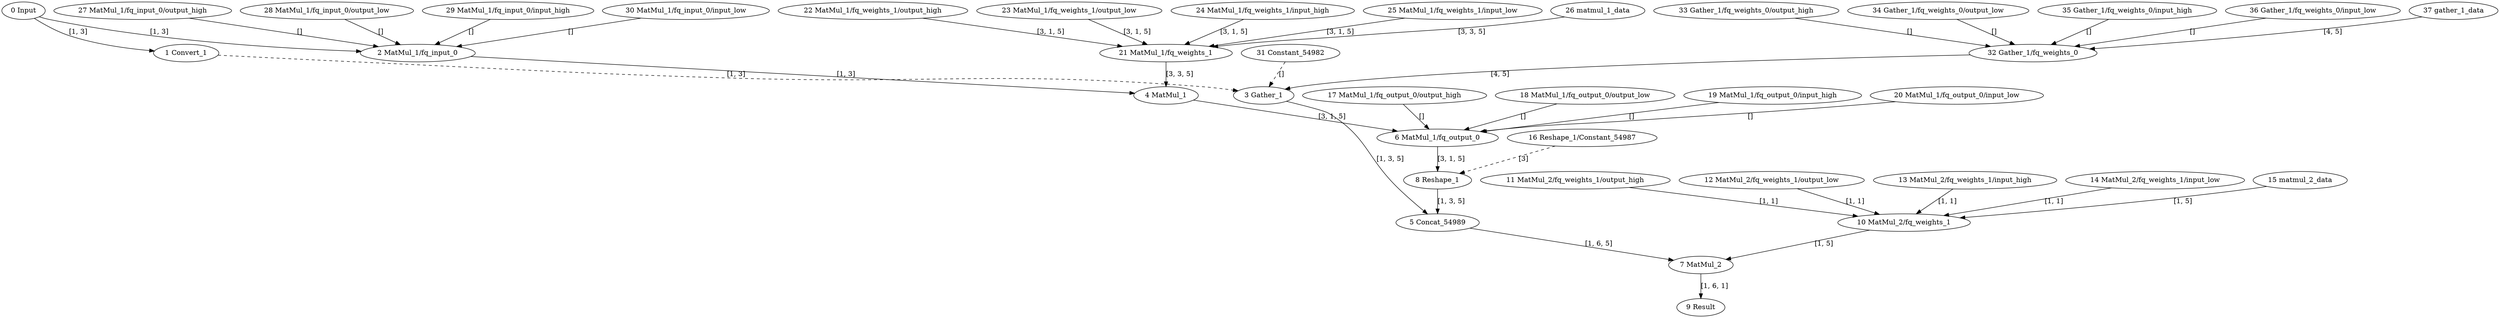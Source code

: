 strict digraph  {
"0 Input" [id=0, type=Parameter];
"1 Convert_1" [id=1, type=Convert];
"2 MatMul_1/fq_input_0" [id=2, type=FakeQuantize];
"3 Gather_1" [id=3, type=Gather];
"4 MatMul_1" [id=4, type=MatMul];
"5 Concat_54989" [id=5, type=Concat];
"6 MatMul_1/fq_output_0" [id=6, type=FakeQuantize];
"7 MatMul_2" [id=7, type=MatMul];
"8 Reshape_1" [id=8, type=Reshape];
"9 Result" [id=9, type=Result];
"10 MatMul_2/fq_weights_1" [id=10, type=FakeQuantize];
"11 MatMul_2/fq_weights_1/output_high" [id=11, type=Constant];
"12 MatMul_2/fq_weights_1/output_low" [id=12, type=Constant];
"13 MatMul_2/fq_weights_1/input_high" [id=13, type=Constant];
"14 MatMul_2/fq_weights_1/input_low" [id=14, type=Constant];
"15 matmul_2_data" [id=15, type=Constant];
"16 Reshape_1/Constant_54987" [id=16, type=Constant];
"17 MatMul_1/fq_output_0/output_high" [id=17, type=Constant];
"18 MatMul_1/fq_output_0/output_low" [id=18, type=Constant];
"19 MatMul_1/fq_output_0/input_high" [id=19, type=Constant];
"20 MatMul_1/fq_output_0/input_low" [id=20, type=Constant];
"21 MatMul_1/fq_weights_1" [id=21, type=FakeQuantize];
"22 MatMul_1/fq_weights_1/output_high" [id=22, type=Constant];
"23 MatMul_1/fq_weights_1/output_low" [id=23, type=Constant];
"24 MatMul_1/fq_weights_1/input_high" [id=24, type=Constant];
"25 MatMul_1/fq_weights_1/input_low" [id=25, type=Constant];
"26 matmul_1_data" [id=26, type=Constant];
"27 MatMul_1/fq_input_0/output_high" [id=27, type=Constant];
"28 MatMul_1/fq_input_0/output_low" [id=28, type=Constant];
"29 MatMul_1/fq_input_0/input_high" [id=29, type=Constant];
"30 MatMul_1/fq_input_0/input_low" [id=30, type=Constant];
"31 Constant_54982" [id=31, type=Constant];
"32 Gather_1/fq_weights_0" [id=32, type=FakeQuantize];
"33 Gather_1/fq_weights_0/output_high" [id=33, type=Constant];
"34 Gather_1/fq_weights_0/output_low" [id=34, type=Constant];
"35 Gather_1/fq_weights_0/input_high" [id=35, type=Constant];
"36 Gather_1/fq_weights_0/input_low" [id=36, type=Constant];
"37 gather_1_data" [id=37, type=Constant];
"0 Input" -> "1 Convert_1"  [label="[1, 3]", style=solid];
"0 Input" -> "2 MatMul_1/fq_input_0"  [label="[1, 3]", style=solid];
"1 Convert_1" -> "3 Gather_1"  [label="[1, 3]", style=dashed];
"2 MatMul_1/fq_input_0" -> "4 MatMul_1"  [label="[1, 3]", style=solid];
"3 Gather_1" -> "5 Concat_54989"  [label="[1, 3, 5]", style=solid];
"4 MatMul_1" -> "6 MatMul_1/fq_output_0"  [label="[3, 1, 5]", style=solid];
"5 Concat_54989" -> "7 MatMul_2"  [label="[1, 6, 5]", style=solid];
"6 MatMul_1/fq_output_0" -> "8 Reshape_1"  [label="[3, 1, 5]", style=solid];
"7 MatMul_2" -> "9 Result"  [label="[1, 6, 1]", style=solid];
"8 Reshape_1" -> "5 Concat_54989"  [label="[1, 3, 5]", style=solid];
"10 MatMul_2/fq_weights_1" -> "7 MatMul_2"  [label="[1, 5]", style=solid];
"11 MatMul_2/fq_weights_1/output_high" -> "10 MatMul_2/fq_weights_1"  [label="[1, 1]", style=solid];
"12 MatMul_2/fq_weights_1/output_low" -> "10 MatMul_2/fq_weights_1"  [label="[1, 1]", style=solid];
"13 MatMul_2/fq_weights_1/input_high" -> "10 MatMul_2/fq_weights_1"  [label="[1, 1]", style=solid];
"14 MatMul_2/fq_weights_1/input_low" -> "10 MatMul_2/fq_weights_1"  [label="[1, 1]", style=solid];
"15 matmul_2_data" -> "10 MatMul_2/fq_weights_1"  [label="[1, 5]", style=solid];
"16 Reshape_1/Constant_54987" -> "8 Reshape_1"  [label="[3]", style=dashed];
"17 MatMul_1/fq_output_0/output_high" -> "6 MatMul_1/fq_output_0"  [label="[]", style=solid];
"18 MatMul_1/fq_output_0/output_low" -> "6 MatMul_1/fq_output_0"  [label="[]", style=solid];
"19 MatMul_1/fq_output_0/input_high" -> "6 MatMul_1/fq_output_0"  [label="[]", style=solid];
"20 MatMul_1/fq_output_0/input_low" -> "6 MatMul_1/fq_output_0"  [label="[]", style=solid];
"21 MatMul_1/fq_weights_1" -> "4 MatMul_1"  [label="[3, 3, 5]", style=solid];
"22 MatMul_1/fq_weights_1/output_high" -> "21 MatMul_1/fq_weights_1"  [label="[3, 1, 5]", style=solid];
"23 MatMul_1/fq_weights_1/output_low" -> "21 MatMul_1/fq_weights_1"  [label="[3, 1, 5]", style=solid];
"24 MatMul_1/fq_weights_1/input_high" -> "21 MatMul_1/fq_weights_1"  [label="[3, 1, 5]", style=solid];
"25 MatMul_1/fq_weights_1/input_low" -> "21 MatMul_1/fq_weights_1"  [label="[3, 1, 5]", style=solid];
"26 matmul_1_data" -> "21 MatMul_1/fq_weights_1"  [label="[3, 3, 5]", style=solid];
"27 MatMul_1/fq_input_0/output_high" -> "2 MatMul_1/fq_input_0"  [label="[]", style=solid];
"28 MatMul_1/fq_input_0/output_low" -> "2 MatMul_1/fq_input_0"  [label="[]", style=solid];
"29 MatMul_1/fq_input_0/input_high" -> "2 MatMul_1/fq_input_0"  [label="[]", style=solid];
"30 MatMul_1/fq_input_0/input_low" -> "2 MatMul_1/fq_input_0"  [label="[]", style=solid];
"31 Constant_54982" -> "3 Gather_1"  [label="[]", style=dashed];
"32 Gather_1/fq_weights_0" -> "3 Gather_1"  [label="[4, 5]", style=solid];
"33 Gather_1/fq_weights_0/output_high" -> "32 Gather_1/fq_weights_0"  [label="[]", style=solid];
"34 Gather_1/fq_weights_0/output_low" -> "32 Gather_1/fq_weights_0"  [label="[]", style=solid];
"35 Gather_1/fq_weights_0/input_high" -> "32 Gather_1/fq_weights_0"  [label="[]", style=solid];
"36 Gather_1/fq_weights_0/input_low" -> "32 Gather_1/fq_weights_0"  [label="[]", style=solid];
"37 gather_1_data" -> "32 Gather_1/fq_weights_0"  [label="[4, 5]", style=solid];
}
